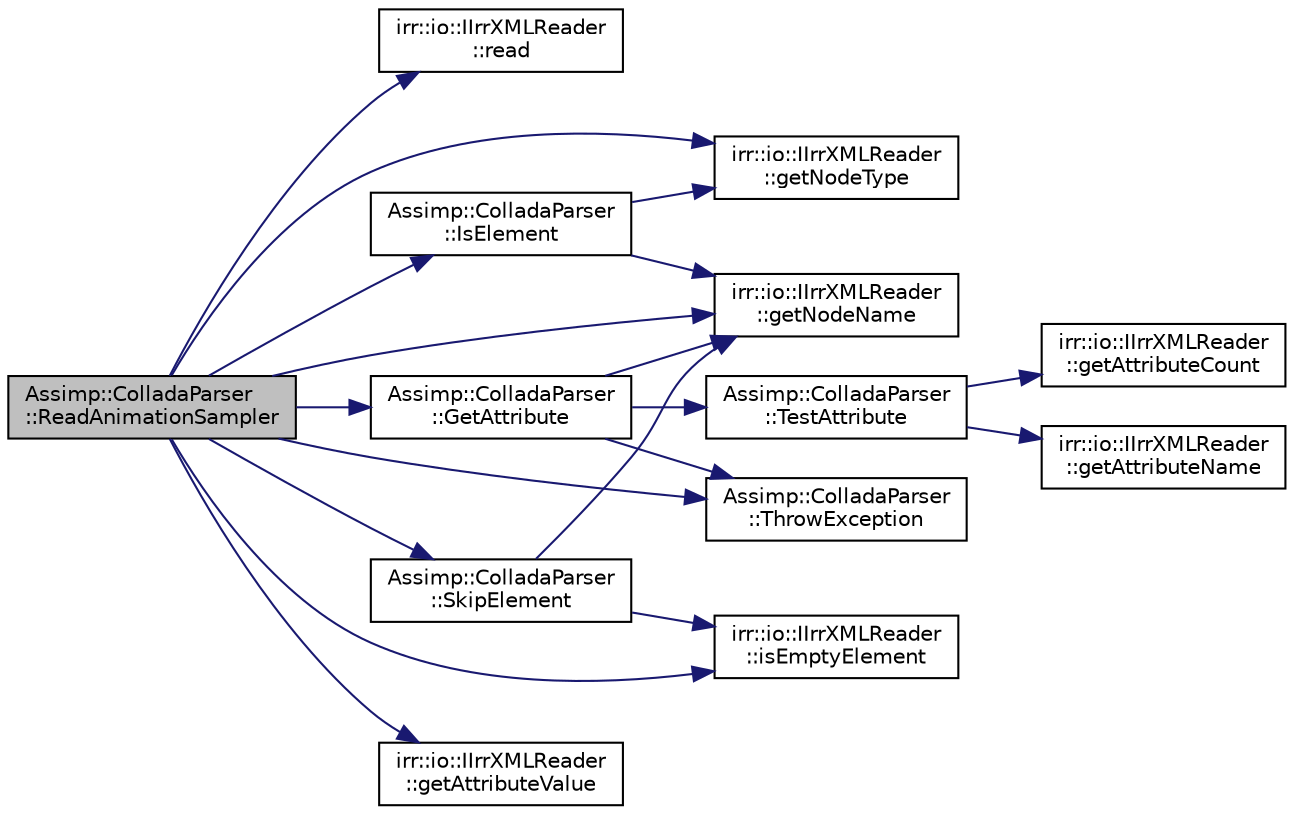 digraph "Assimp::ColladaParser::ReadAnimationSampler"
{
  edge [fontname="Helvetica",fontsize="10",labelfontname="Helvetica",labelfontsize="10"];
  node [fontname="Helvetica",fontsize="10",shape=record];
  rankdir="LR";
  Node1 [label="Assimp::ColladaParser\l::ReadAnimationSampler",height=0.2,width=0.4,color="black", fillcolor="grey75", style="filled", fontcolor="black"];
  Node1 -> Node2 [color="midnightblue",fontsize="10",style="solid"];
  Node2 [label="irr::io::IIrrXMLReader\l::read",height=0.2,width=0.4,color="black", fillcolor="white", style="filled",URL="$classirr_1_1io_1_1_i_irr_x_m_l_reader.html#a157f458f7dabeeff173f72a0fb443a8e",tooltip="Reads forward to the next xml node. "];
  Node1 -> Node3 [color="midnightblue",fontsize="10",style="solid"];
  Node3 [label="irr::io::IIrrXMLReader\l::getNodeType",height=0.2,width=0.4,color="black", fillcolor="white", style="filled",URL="$classirr_1_1io_1_1_i_irr_x_m_l_reader.html#a3482e8e6bdc15965fc6a0bcef6e9a8e0",tooltip="Returns the type of the current XML node. "];
  Node1 -> Node4 [color="midnightblue",fontsize="10",style="solid"];
  Node4 [label="Assimp::ColladaParser\l::IsElement",height=0.2,width=0.4,color="black", fillcolor="white", style="filled",URL="$class_assimp_1_1_collada_parser.html#ab88eb3deb2c29556cb306bc64ade7f2a"];
  Node4 -> Node3 [color="midnightblue",fontsize="10",style="solid"];
  Node4 -> Node5 [color="midnightblue",fontsize="10",style="solid"];
  Node5 [label="irr::io::IIrrXMLReader\l::getNodeName",height=0.2,width=0.4,color="black", fillcolor="white", style="filled",URL="$classirr_1_1io_1_1_i_irr_x_m_l_reader.html#a7d745b130c895d0f910f191d04e20e87",tooltip="Returns the name of the current node. "];
  Node1 -> Node6 [color="midnightblue",fontsize="10",style="solid"];
  Node6 [label="Assimp::ColladaParser\l::GetAttribute",height=0.2,width=0.4,color="black", fillcolor="white", style="filled",URL="$class_assimp_1_1_collada_parser.html#a422a6b14b7f78c3cedf5e30fb2f55609"];
  Node6 -> Node7 [color="midnightblue",fontsize="10",style="solid"];
  Node7 [label="Assimp::ColladaParser\l::TestAttribute",height=0.2,width=0.4,color="black", fillcolor="white", style="filled",URL="$class_assimp_1_1_collada_parser.html#a489d5ed878b55e984146ba78915c0da8"];
  Node7 -> Node8 [color="midnightblue",fontsize="10",style="solid"];
  Node8 [label="irr::io::IIrrXMLReader\l::getAttributeCount",height=0.2,width=0.4,color="black", fillcolor="white", style="filled",URL="$classirr_1_1io_1_1_i_irr_x_m_l_reader.html#aeaa1cfc860be7b788f78edec403cc2a2",tooltip="Returns attribute count of the current XML node. "];
  Node7 -> Node9 [color="midnightblue",fontsize="10",style="solid"];
  Node9 [label="irr::io::IIrrXMLReader\l::getAttributeName",height=0.2,width=0.4,color="black", fillcolor="white", style="filled",URL="$classirr_1_1io_1_1_i_irr_x_m_l_reader.html#aa0807dc565c67fcf355e656df1a326ef",tooltip="Returns name of an attribute. "];
  Node6 -> Node10 [color="midnightblue",fontsize="10",style="solid"];
  Node10 [label="Assimp::ColladaParser\l::ThrowException",height=0.2,width=0.4,color="black", fillcolor="white", style="filled",URL="$class_assimp_1_1_collada_parser.html#a5bee81038d013b75b112a76bf5f7b587"];
  Node6 -> Node5 [color="midnightblue",fontsize="10",style="solid"];
  Node1 -> Node11 [color="midnightblue",fontsize="10",style="solid"];
  Node11 [label="irr::io::IIrrXMLReader\l::getAttributeValue",height=0.2,width=0.4,color="black", fillcolor="white", style="filled",URL="$classirr_1_1io_1_1_i_irr_x_m_l_reader.html#a41bd71a1b9d4a80cd1d0257dedb35325",tooltip="Returns the value of an attribute. "];
  Node1 -> Node10 [color="midnightblue",fontsize="10",style="solid"];
  Node1 -> Node12 [color="midnightblue",fontsize="10",style="solid"];
  Node12 [label="irr::io::IIrrXMLReader\l::isEmptyElement",height=0.2,width=0.4,color="black", fillcolor="white", style="filled",URL="$classirr_1_1io_1_1_i_irr_x_m_l_reader.html#a3c85b144e0376c9ff90bce1bbbc338a9",tooltip="Returns if an element is an empty element, like <foo> "];
  Node1 -> Node13 [color="midnightblue",fontsize="10",style="solid"];
  Node13 [label="Assimp::ColladaParser\l::SkipElement",height=0.2,width=0.4,color="black", fillcolor="white", style="filled",URL="$class_assimp_1_1_collada_parser.html#a51ce3f8faeaf419017562a4250787e4d"];
  Node13 -> Node12 [color="midnightblue",fontsize="10",style="solid"];
  Node13 -> Node5 [color="midnightblue",fontsize="10",style="solid"];
  Node1 -> Node5 [color="midnightblue",fontsize="10",style="solid"];
}
